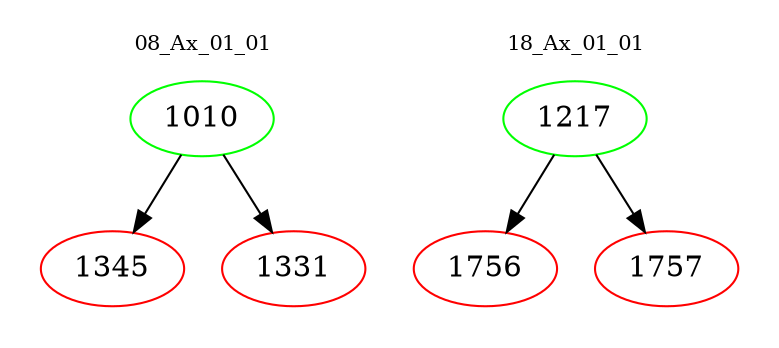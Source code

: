 digraph{
subgraph cluster_0 {
color = white
label = "08_Ax_01_01";
fontsize=10;
T0_1010 [label="1010", color="green"]
T0_1010 -> T0_1345 [color="black"]
T0_1345 [label="1345", color="red"]
T0_1010 -> T0_1331 [color="black"]
T0_1331 [label="1331", color="red"]
}
subgraph cluster_1 {
color = white
label = "18_Ax_01_01";
fontsize=10;
T1_1217 [label="1217", color="green"]
T1_1217 -> T1_1756 [color="black"]
T1_1756 [label="1756", color="red"]
T1_1217 -> T1_1757 [color="black"]
T1_1757 [label="1757", color="red"]
}
}

